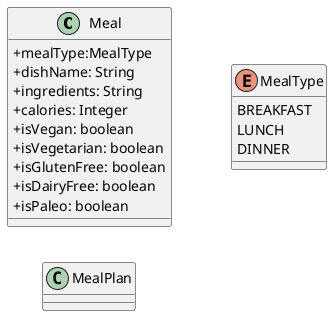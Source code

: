 @startuml
'https://plantuml.com/class-diagram
skinparam classAttributeIconSize 0

left to right direction

class Meal {
+mealType:MealType
+dishName: String
+ingredients: String
+calories: Integer
+isVegan: boolean
+isVegetarian: boolean
+isGlutenFree: boolean
+isDairyFree: boolean
+isPaleo: boolean

}

class MealPlan{

}

enum MealType {
BREAKFAST
LUNCH
DINNER
}

@enduml